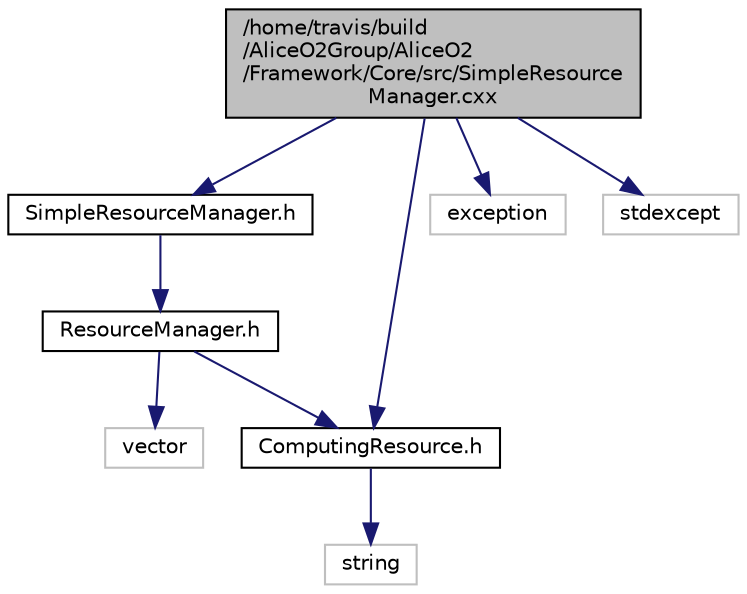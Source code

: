 digraph "/home/travis/build/AliceO2Group/AliceO2/Framework/Core/src/SimpleResourceManager.cxx"
{
 // INTERACTIVE_SVG=YES
  bgcolor="transparent";
  edge [fontname="Helvetica",fontsize="10",labelfontname="Helvetica",labelfontsize="10"];
  node [fontname="Helvetica",fontsize="10",shape=record];
  Node1 [label="/home/travis/build\l/AliceO2Group/AliceO2\l/Framework/Core/src/SimpleResource\lManager.cxx",height=0.2,width=0.4,color="black", fillcolor="grey75", style="filled" fontcolor="black"];
  Node1 -> Node2 [color="midnightblue",fontsize="10",style="solid",fontname="Helvetica"];
  Node2 [label="SimpleResourceManager.h",height=0.2,width=0.4,color="black",URL="$d8/d73/SimpleResourceManager_8h.html"];
  Node2 -> Node3 [color="midnightblue",fontsize="10",style="solid",fontname="Helvetica"];
  Node3 [label="ResourceManager.h",height=0.2,width=0.4,color="black",URL="$de/d51/ResourceManager_8h.html"];
  Node3 -> Node4 [color="midnightblue",fontsize="10",style="solid",fontname="Helvetica"];
  Node4 [label="ComputingResource.h",height=0.2,width=0.4,color="black",URL="$d8/d62/ComputingResource_8h.html"];
  Node4 -> Node5 [color="midnightblue",fontsize="10",style="solid",fontname="Helvetica"];
  Node5 [label="string",height=0.2,width=0.4,color="grey75"];
  Node3 -> Node6 [color="midnightblue",fontsize="10",style="solid",fontname="Helvetica"];
  Node6 [label="vector",height=0.2,width=0.4,color="grey75"];
  Node1 -> Node4 [color="midnightblue",fontsize="10",style="solid",fontname="Helvetica"];
  Node1 -> Node7 [color="midnightblue",fontsize="10",style="solid",fontname="Helvetica"];
  Node7 [label="exception",height=0.2,width=0.4,color="grey75"];
  Node1 -> Node8 [color="midnightblue",fontsize="10",style="solid",fontname="Helvetica"];
  Node8 [label="stdexcept",height=0.2,width=0.4,color="grey75"];
}

